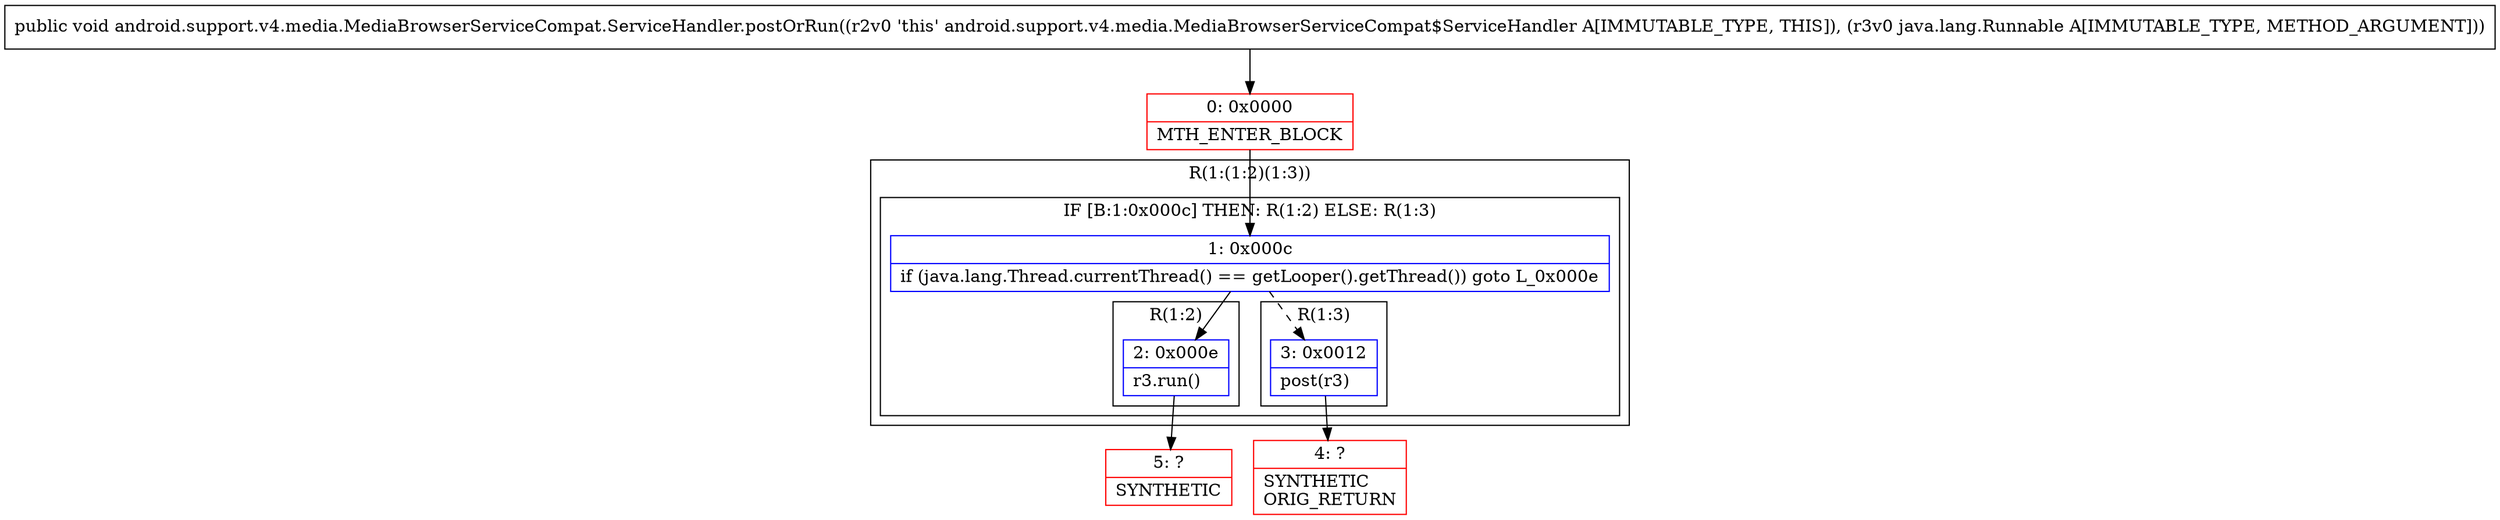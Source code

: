 digraph "CFG forandroid.support.v4.media.MediaBrowserServiceCompat.ServiceHandler.postOrRun(Ljava\/lang\/Runnable;)V" {
subgraph cluster_Region_1927325981 {
label = "R(1:(1:2)(1:3))";
node [shape=record,color=blue];
subgraph cluster_IfRegion_1605726052 {
label = "IF [B:1:0x000c] THEN: R(1:2) ELSE: R(1:3)";
node [shape=record,color=blue];
Node_1 [shape=record,label="{1\:\ 0x000c|if (java.lang.Thread.currentThread() == getLooper().getThread()) goto L_0x000e\l}"];
subgraph cluster_Region_1936630363 {
label = "R(1:2)";
node [shape=record,color=blue];
Node_2 [shape=record,label="{2\:\ 0x000e|r3.run()\l}"];
}
subgraph cluster_Region_1305339666 {
label = "R(1:3)";
node [shape=record,color=blue];
Node_3 [shape=record,label="{3\:\ 0x0012|post(r3)\l}"];
}
}
}
Node_0 [shape=record,color=red,label="{0\:\ 0x0000|MTH_ENTER_BLOCK\l}"];
Node_4 [shape=record,color=red,label="{4\:\ ?|SYNTHETIC\lORIG_RETURN\l}"];
Node_5 [shape=record,color=red,label="{5\:\ ?|SYNTHETIC\l}"];
MethodNode[shape=record,label="{public void android.support.v4.media.MediaBrowserServiceCompat.ServiceHandler.postOrRun((r2v0 'this' android.support.v4.media.MediaBrowserServiceCompat$ServiceHandler A[IMMUTABLE_TYPE, THIS]), (r3v0 java.lang.Runnable A[IMMUTABLE_TYPE, METHOD_ARGUMENT])) }"];
MethodNode -> Node_0;
Node_1 -> Node_2;
Node_1 -> Node_3[style=dashed];
Node_2 -> Node_5;
Node_3 -> Node_4;
Node_0 -> Node_1;
}

